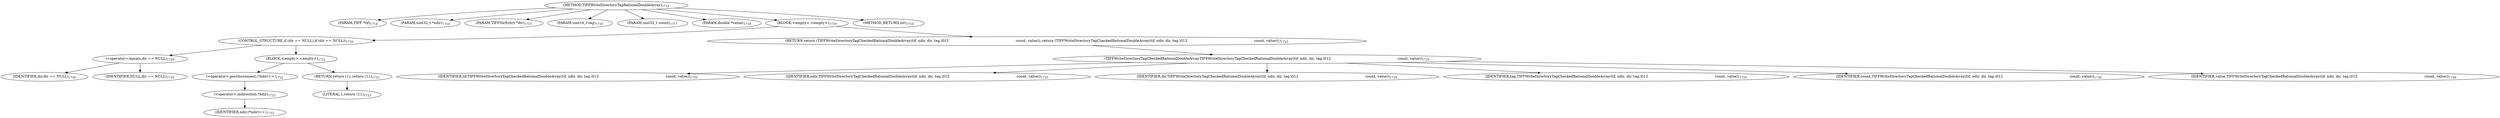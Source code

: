 digraph "TIFFWriteDirectoryTagRationalDoubleArray" {  
"68592" [label = <(METHOD,TIFFWriteDirectoryTagRationalDoubleArray)<SUB>1714</SUB>> ]
"68593" [label = <(PARAM,TIFF *tif)<SUB>1714</SUB>> ]
"68594" [label = <(PARAM,uint32_t *ndir)<SUB>1714</SUB>> ]
"68595" [label = <(PARAM,TIFFDirEntry *dir)<SUB>1715</SUB>> ]
"68596" [label = <(PARAM,uint16_t tag)<SUB>1716</SUB>> ]
"68597" [label = <(PARAM,uint32_t count)<SUB>1717</SUB>> ]
"68598" [label = <(PARAM,double *value)<SUB>1718</SUB>> ]
"68599" [label = <(BLOCK,&lt;empty&gt;,&lt;empty&gt;)<SUB>1719</SUB>> ]
"68600" [label = <(CONTROL_STRUCTURE,if (dir == NULL),if (dir == NULL))<SUB>1720</SUB>> ]
"68601" [label = <(&lt;operator&gt;.equals,dir == NULL)<SUB>1720</SUB>> ]
"68602" [label = <(IDENTIFIER,dir,dir == NULL)<SUB>1720</SUB>> ]
"68603" [label = <(IDENTIFIER,NULL,dir == NULL)<SUB>1720</SUB>> ]
"68604" [label = <(BLOCK,&lt;empty&gt;,&lt;empty&gt;)<SUB>1721</SUB>> ]
"68605" [label = <(&lt;operator&gt;.postIncrement,(*ndir)++)<SUB>1722</SUB>> ]
"68606" [label = <(&lt;operator&gt;.indirection,*ndir)<SUB>1722</SUB>> ]
"68607" [label = <(IDENTIFIER,ndir,(*ndir)++)<SUB>1722</SUB>> ]
"68608" [label = <(RETURN,return (1);,return (1);)<SUB>1723</SUB>> ]
"68609" [label = <(LITERAL,1,return (1);)<SUB>1723</SUB>> ]
"68610" [label = <(RETURN,return (TIFFWriteDirectoryTagCheckedRationalDoubleArray(tif, ndir, dir, tag,\012                                                            count, value));,return (TIFFWriteDirectoryTagCheckedRationalDoubleArray(tif, ndir, dir, tag,\012                                                            count, value));)<SUB>1725</SUB>> ]
"68611" [label = <(TIFFWriteDirectoryTagCheckedRationalDoubleArray,TIFFWriteDirectoryTagCheckedRationalDoubleArray(tif, ndir, dir, tag,\012                                                            count, value))<SUB>1725</SUB>> ]
"68612" [label = <(IDENTIFIER,tif,TIFFWriteDirectoryTagCheckedRationalDoubleArray(tif, ndir, dir, tag,\012                                                            count, value))<SUB>1725</SUB>> ]
"68613" [label = <(IDENTIFIER,ndir,TIFFWriteDirectoryTagCheckedRationalDoubleArray(tif, ndir, dir, tag,\012                                                            count, value))<SUB>1725</SUB>> ]
"68614" [label = <(IDENTIFIER,dir,TIFFWriteDirectoryTagCheckedRationalDoubleArray(tif, ndir, dir, tag,\012                                                            count, value))<SUB>1725</SUB>> ]
"68615" [label = <(IDENTIFIER,tag,TIFFWriteDirectoryTagCheckedRationalDoubleArray(tif, ndir, dir, tag,\012                                                            count, value))<SUB>1725</SUB>> ]
"68616" [label = <(IDENTIFIER,count,TIFFWriteDirectoryTagCheckedRationalDoubleArray(tif, ndir, dir, tag,\012                                                            count, value))<SUB>1726</SUB>> ]
"68617" [label = <(IDENTIFIER,value,TIFFWriteDirectoryTagCheckedRationalDoubleArray(tif, ndir, dir, tag,\012                                                            count, value))<SUB>1726</SUB>> ]
"68618" [label = <(METHOD_RETURN,int)<SUB>1714</SUB>> ]
  "68592" -> "68593" 
  "68592" -> "68594" 
  "68592" -> "68595" 
  "68592" -> "68596" 
  "68592" -> "68597" 
  "68592" -> "68598" 
  "68592" -> "68599" 
  "68592" -> "68618" 
  "68599" -> "68600" 
  "68599" -> "68610" 
  "68600" -> "68601" 
  "68600" -> "68604" 
  "68601" -> "68602" 
  "68601" -> "68603" 
  "68604" -> "68605" 
  "68604" -> "68608" 
  "68605" -> "68606" 
  "68606" -> "68607" 
  "68608" -> "68609" 
  "68610" -> "68611" 
  "68611" -> "68612" 
  "68611" -> "68613" 
  "68611" -> "68614" 
  "68611" -> "68615" 
  "68611" -> "68616" 
  "68611" -> "68617" 
}
